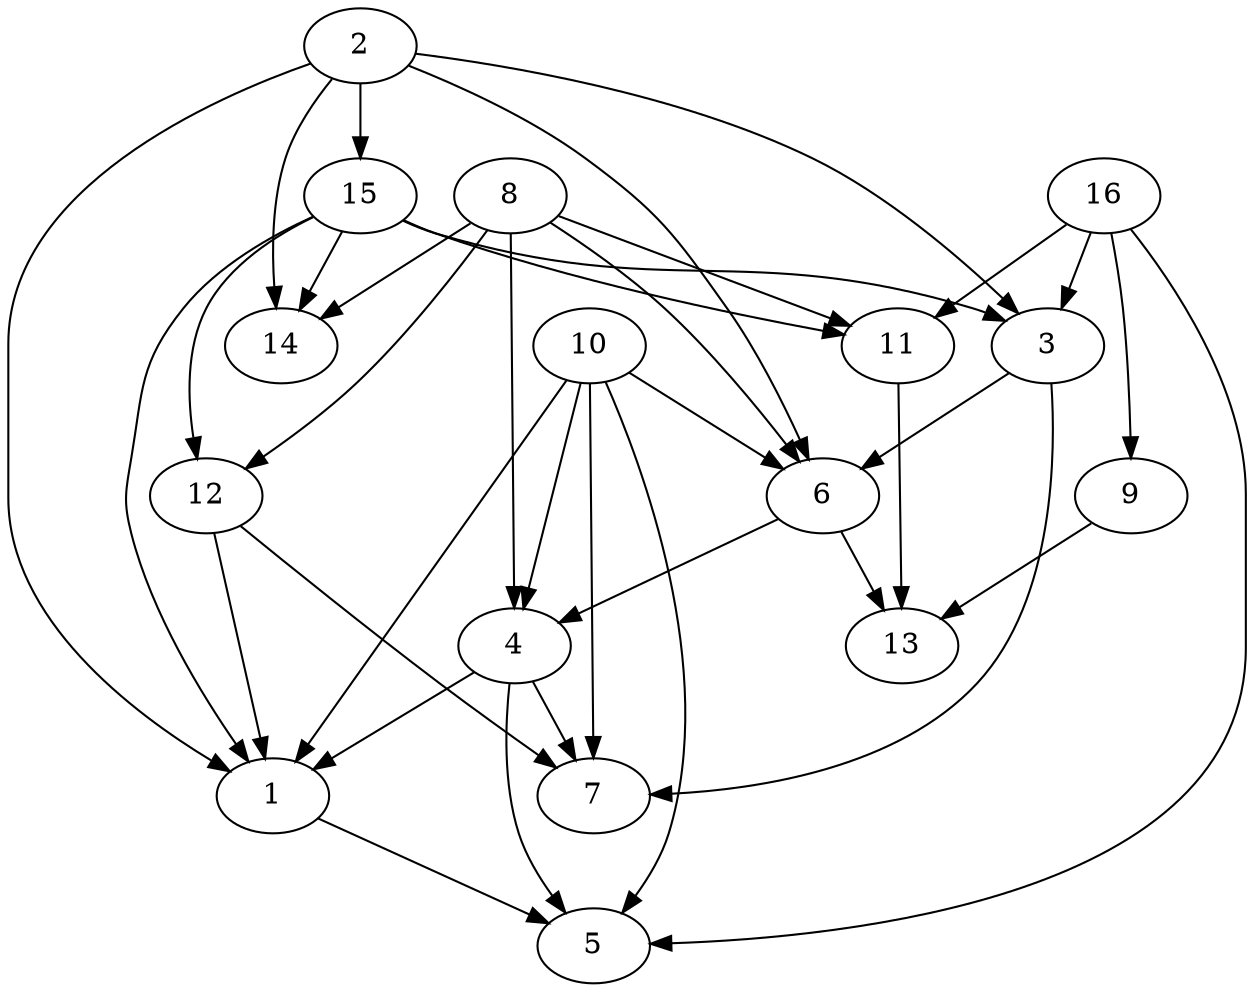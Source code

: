digraph "Random_N16_EdgeDensity30%_P6.dot" {
	1	[Weight=30];
	2	[Weight=33];
	3	[Weight=18];
	4	[Weight=11];
	5	[Weight=16];
	6	[Weight=17];
	7	[Weight=32];
	8	[Weight=22];
	9	[Weight=24];
	10	[Weight=32];
	11	[Weight=36];
	12	[Weight=28];
	13	[Weight=17];
	14	[Weight=25];
	15	[Weight=25];
	16	[Weight=17];
	1 -> 5 [Weight=1];
	2 -> 1 [Weight=16];
	2 -> 3 [Weight=19];
	2 -> 6 [Weight=1];
	2 -> 14 [Weight=3];
	2 -> 15 [Weight=4];
	3 -> 6 [Weight=9];
	3 -> 7 [Weight=4];
	4 -> 1 [Weight=1];
	4 -> 5 [Weight=0];
	4 -> 7 [Weight=5];
	6 -> 4 [Weight=0];
	6 -> 13 [Weight=18];
	8 -> 4 [Weight=10];
	8 -> 6 [Weight=1];
	8 -> 11 [Weight=12];
	8 -> 12 [Weight=2];
	8 -> 14 [Weight=17];
	9 -> 13 [Weight=2];
	10 -> 1 [Weight=10];
	10 -> 4 [Weight=18];
	10 -> 5 [Weight=19];
	10 -> 6 [Weight=5];
	10 -> 7 [Weight=11];
	11 -> 13 [Weight=12];
	12 -> 1 [Weight=6];
	12 -> 7 [Weight=9];
	15 -> 1 [Weight=4];
	15 -> 3 [Weight=8];
	15 -> 11 [Weight=3];
	15 -> 12 [Weight=0];
	15 -> 14 [Weight=10];
	16 -> 3 [Weight=5];
	16 -> 5 [Weight=1];
	16 -> 9 [Weight=4];
	16 -> 11 [Weight=17];
}
